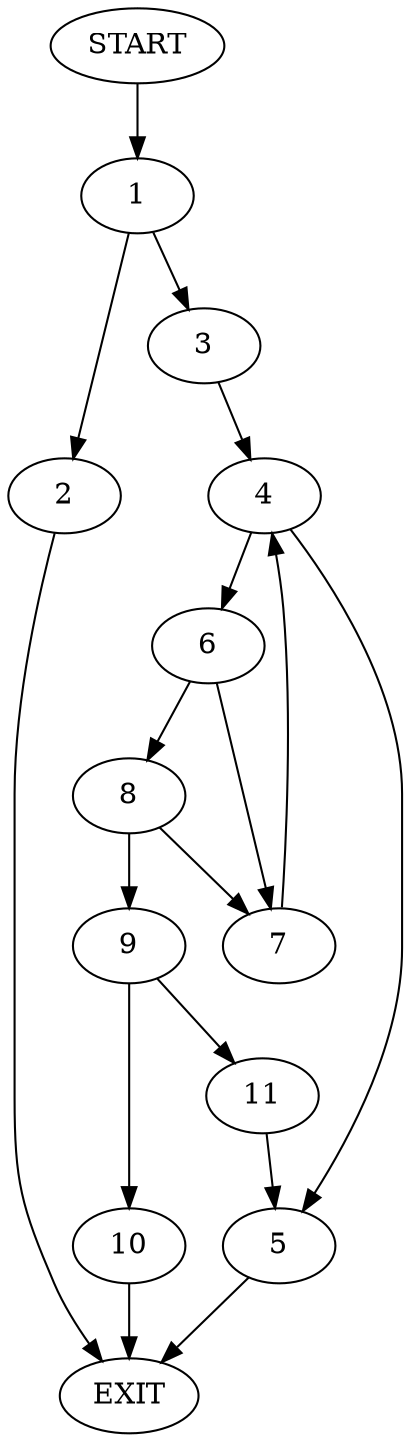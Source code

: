 digraph {
0 [label="START"];
1;
2;
3;
4;
5;
6;
7;
8;
9;
10;
11;
12 [label="EXIT"];
0 -> 1;
1 -> 2;
1 -> 3;
2 -> 12;
3 -> 4;
4 -> 5;
4 -> 6;
5 -> 12;
6 -> 7;
6 -> 8;
8 -> 7;
8 -> 9;
7 -> 4;
9 -> 10;
9 -> 11;
11 -> 5;
10 -> 12;
}